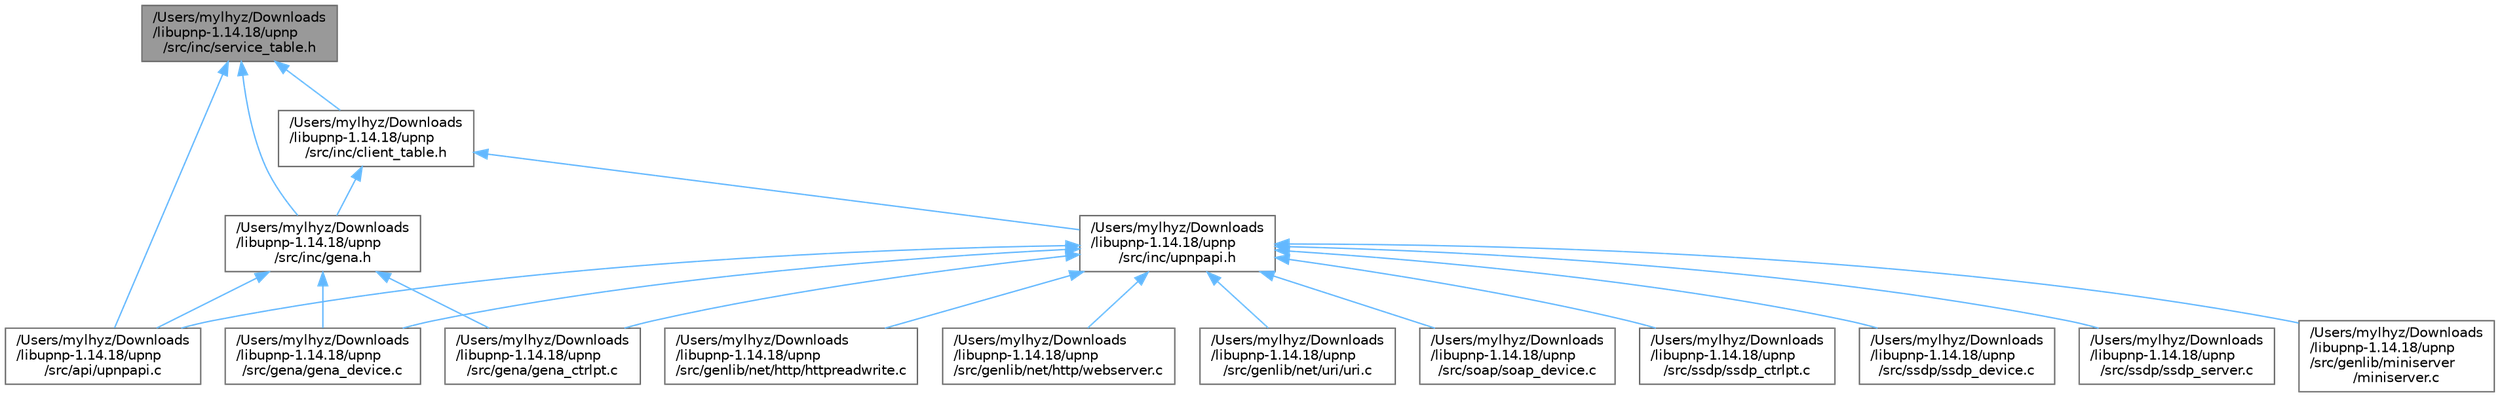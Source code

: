 digraph "/Users/mylhyz/Downloads/libupnp-1.14.18/upnp/src/inc/service_table.h"
{
 // LATEX_PDF_SIZE
  bgcolor="transparent";
  edge [fontname=Helvetica,fontsize=10,labelfontname=Helvetica,labelfontsize=10];
  node [fontname=Helvetica,fontsize=10,shape=box,height=0.2,width=0.4];
  Node1 [id="Node000001",label="/Users/mylhyz/Downloads\l/libupnp-1.14.18/upnp\l/src/inc/service_table.h",height=0.2,width=0.4,color="gray40", fillcolor="grey60", style="filled", fontcolor="black",tooltip=" "];
  Node1 -> Node2 [id="edge1_Node000001_Node000002",dir="back",color="steelblue1",style="solid",tooltip=" "];
  Node2 [id="Node000002",label="/Users/mylhyz/Downloads\l/libupnp-1.14.18/upnp\l/src/api/upnpapi.c",height=0.2,width=0.4,color="grey40", fillcolor="white", style="filled",URL="$upnpapi_8c.html",tooltip=" "];
  Node1 -> Node3 [id="edge2_Node000001_Node000003",dir="back",color="steelblue1",style="solid",tooltip=" "];
  Node3 [id="Node000003",label="/Users/mylhyz/Downloads\l/libupnp-1.14.18/upnp\l/src/inc/client_table.h",height=0.2,width=0.4,color="grey40", fillcolor="white", style="filled",URL="$client__table_8h.html",tooltip=" "];
  Node3 -> Node4 [id="edge3_Node000003_Node000004",dir="back",color="steelblue1",style="solid",tooltip=" "];
  Node4 [id="Node000004",label="/Users/mylhyz/Downloads\l/libupnp-1.14.18/upnp\l/src/inc/gena.h",height=0.2,width=0.4,color="grey40", fillcolor="white", style="filled",URL="$gena_8h.html",tooltip=" "];
  Node4 -> Node2 [id="edge4_Node000004_Node000002",dir="back",color="steelblue1",style="solid",tooltip=" "];
  Node4 -> Node5 [id="edge5_Node000004_Node000005",dir="back",color="steelblue1",style="solid",tooltip=" "];
  Node5 [id="Node000005",label="/Users/mylhyz/Downloads\l/libupnp-1.14.18/upnp\l/src/gena/gena_ctrlpt.c",height=0.2,width=0.4,color="grey40", fillcolor="white", style="filled",URL="$gena__ctrlpt_8c.html",tooltip=" "];
  Node4 -> Node6 [id="edge6_Node000004_Node000006",dir="back",color="steelblue1",style="solid",tooltip=" "];
  Node6 [id="Node000006",label="/Users/mylhyz/Downloads\l/libupnp-1.14.18/upnp\l/src/gena/gena_device.c",height=0.2,width=0.4,color="grey40", fillcolor="white", style="filled",URL="$gena__device_8c.html",tooltip=" "];
  Node3 -> Node7 [id="edge7_Node000003_Node000007",dir="back",color="steelblue1",style="solid",tooltip=" "];
  Node7 [id="Node000007",label="/Users/mylhyz/Downloads\l/libupnp-1.14.18/upnp\l/src/inc/upnpapi.h",height=0.2,width=0.4,color="grey40", fillcolor="white", style="filled",URL="$upnpapi_8h.html",tooltip=" "];
  Node7 -> Node2 [id="edge8_Node000007_Node000002",dir="back",color="steelblue1",style="solid",tooltip=" "];
  Node7 -> Node5 [id="edge9_Node000007_Node000005",dir="back",color="steelblue1",style="solid",tooltip=" "];
  Node7 -> Node6 [id="edge10_Node000007_Node000006",dir="back",color="steelblue1",style="solid",tooltip=" "];
  Node7 -> Node8 [id="edge11_Node000007_Node000008",dir="back",color="steelblue1",style="solid",tooltip=" "];
  Node8 [id="Node000008",label="/Users/mylhyz/Downloads\l/libupnp-1.14.18/upnp\l/src/genlib/miniserver\l/miniserver.c",height=0.2,width=0.4,color="grey40", fillcolor="white", style="filled",URL="$miniserver_8c.html",tooltip="Implements the functionality and utility functions used by the Miniserver module."];
  Node7 -> Node9 [id="edge12_Node000007_Node000009",dir="back",color="steelblue1",style="solid",tooltip=" "];
  Node9 [id="Node000009",label="/Users/mylhyz/Downloads\l/libupnp-1.14.18/upnp\l/src/genlib/net/http/httpreadwrite.c",height=0.2,width=0.4,color="grey40", fillcolor="white", style="filled",URL="$httpreadwrite_8c.html",tooltip=" "];
  Node7 -> Node10 [id="edge13_Node000007_Node000010",dir="back",color="steelblue1",style="solid",tooltip=" "];
  Node10 [id="Node000010",label="/Users/mylhyz/Downloads\l/libupnp-1.14.18/upnp\l/src/genlib/net/http/webserver.c",height=0.2,width=0.4,color="grey40", fillcolor="white", style="filled",URL="$webserver_8c.html",tooltip="Defines the Web Server and has functions to carry out operations of the Web Server."];
  Node7 -> Node11 [id="edge14_Node000007_Node000011",dir="back",color="steelblue1",style="solid",tooltip=" "];
  Node11 [id="Node000011",label="/Users/mylhyz/Downloads\l/libupnp-1.14.18/upnp\l/src/genlib/net/uri/uri.c",height=0.2,width=0.4,color="grey40", fillcolor="white", style="filled",URL="$uri_8c.html",tooltip="Contains functions for uri, url parsing utility."];
  Node7 -> Node12 [id="edge15_Node000007_Node000012",dir="back",color="steelblue1",style="solid",tooltip=" "];
  Node12 [id="Node000012",label="/Users/mylhyz/Downloads\l/libupnp-1.14.18/upnp\l/src/soap/soap_device.c",height=0.2,width=0.4,color="grey40", fillcolor="white", style="filled",URL="$soap__device_8c.html",tooltip=" "];
  Node7 -> Node13 [id="edge16_Node000007_Node000013",dir="back",color="steelblue1",style="solid",tooltip=" "];
  Node13 [id="Node000013",label="/Users/mylhyz/Downloads\l/libupnp-1.14.18/upnp\l/src/ssdp/ssdp_ctrlpt.c",height=0.2,width=0.4,color="grey40", fillcolor="white", style="filled",URL="$ssdp__ctrlpt_8c.html",tooltip=" "];
  Node7 -> Node14 [id="edge17_Node000007_Node000014",dir="back",color="steelblue1",style="solid",tooltip=" "];
  Node14 [id="Node000014",label="/Users/mylhyz/Downloads\l/libupnp-1.14.18/upnp\l/src/ssdp/ssdp_device.c",height=0.2,width=0.4,color="grey40", fillcolor="white", style="filled",URL="$ssdp__device_8c.html",tooltip=" "];
  Node7 -> Node15 [id="edge18_Node000007_Node000015",dir="back",color="steelblue1",style="solid",tooltip=" "];
  Node15 [id="Node000015",label="/Users/mylhyz/Downloads\l/libupnp-1.14.18/upnp\l/src/ssdp/ssdp_server.c",height=0.2,width=0.4,color="grey40", fillcolor="white", style="filled",URL="$ssdp__server_8c.html",tooltip=" "];
  Node1 -> Node4 [id="edge19_Node000001_Node000004",dir="back",color="steelblue1",style="solid",tooltip=" "];
}

